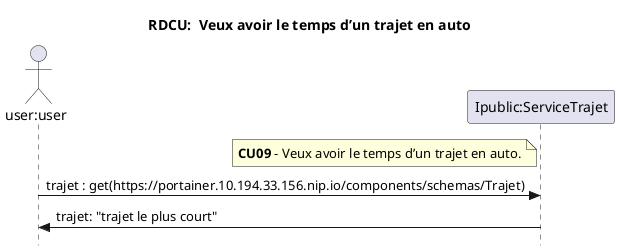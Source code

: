 @startuml
title RDCU:  Veux avoir le temps d’un trajet en auto
skinparam Style strictuml
actor "user:user" as ctrl
participant "Ipublic:ServiceTrajet" as Ipublic
note left of Ipublic:**CU09** - Veux avoir le temps d’un trajet en auto.

ctrl -> Ipublic: trajet : get(https://portainer.10.194.33.156.nip.io/components/schemas/Trajet)
Ipublic -> ctrl:  trajet: "trajet le plus court"

@enduml